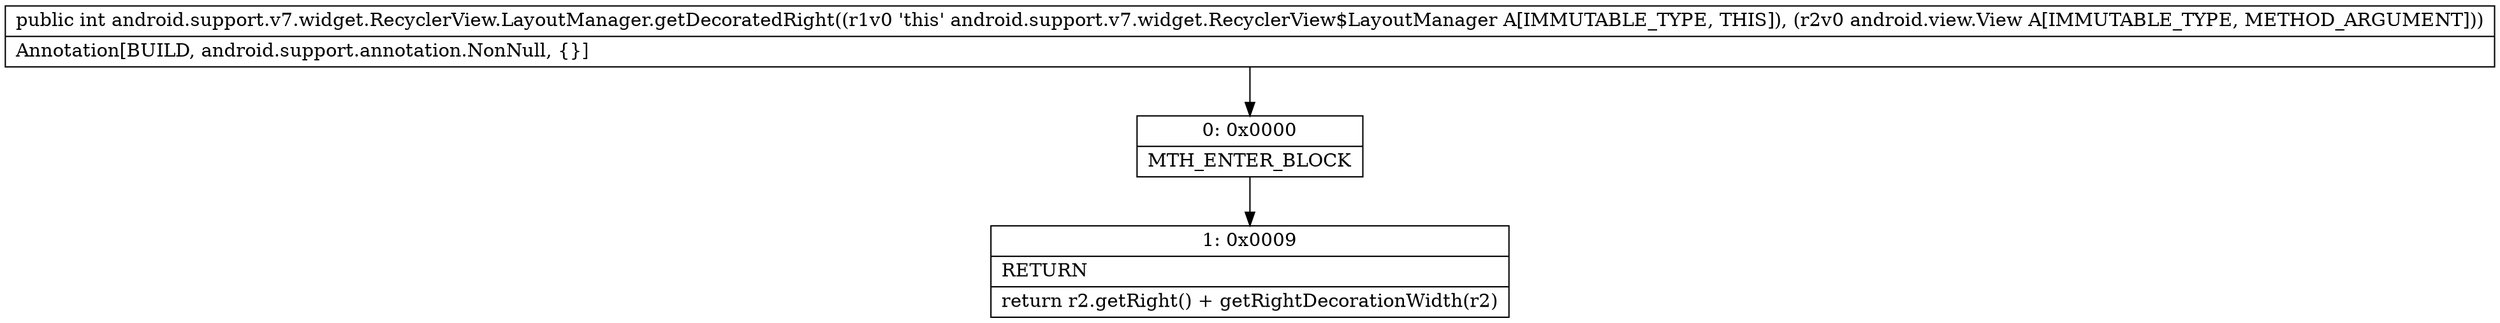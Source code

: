 digraph "CFG forandroid.support.v7.widget.RecyclerView.LayoutManager.getDecoratedRight(Landroid\/view\/View;)I" {
Node_0 [shape=record,label="{0\:\ 0x0000|MTH_ENTER_BLOCK\l}"];
Node_1 [shape=record,label="{1\:\ 0x0009|RETURN\l|return r2.getRight() + getRightDecorationWidth(r2)\l}"];
MethodNode[shape=record,label="{public int android.support.v7.widget.RecyclerView.LayoutManager.getDecoratedRight((r1v0 'this' android.support.v7.widget.RecyclerView$LayoutManager A[IMMUTABLE_TYPE, THIS]), (r2v0 android.view.View A[IMMUTABLE_TYPE, METHOD_ARGUMENT]))  | Annotation[BUILD, android.support.annotation.NonNull, \{\}]\l}"];
MethodNode -> Node_0;
Node_0 -> Node_1;
}

